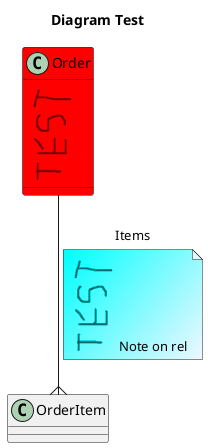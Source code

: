 {
  "sha1": "7lr9cuaivrum93254lmgfjnjllkrzh1",
  "insertion": {
    "when": "2024-05-30T20:48:21.234Z",
    "user": "plantuml@gmail.com"
  }
}
@startuml
title
 Diagram Test
end title
sprite $test [50x100/8z] {
xTH5ZiL034NHHzd_aflHglgMco5t6fsW7M3UcJW5yL0u6WlE0Esf-Fp7OAB7IA1FUP4jjimHxvFiUrUhpqqyzSXARDuKMIkF8SpI5un8viBuR07YSpiZr-Ex
1udm72ddBks43nEFqKvYIqxO3wES8nQ9cnot6y8aVk9qr6s8Ok8v9Mm5oo4F1N-cy4Pe9o2kHLX44nDNqHFD19HO9EaYzgd-z_ietoNCEXCk9Q76N2IEkHVK
UWwv5Kf7gk1AW8vxKObc0aeu4t0y54mq4r3CNbGo5107egQfeAE2QvHVbYD-QYsKVMi1NWXVtHav1J6dGlYlmiCHrn7N96dlV6JTbYXcRNED-PEVmiHlxXe
}

class Order #ff0000
{
    <$test>
}
class OrderItem
{
}

Order --{ OrderItem:Items
note on link  #aqua/aliceblue
<$test>Note on rel
end note
@enduml
